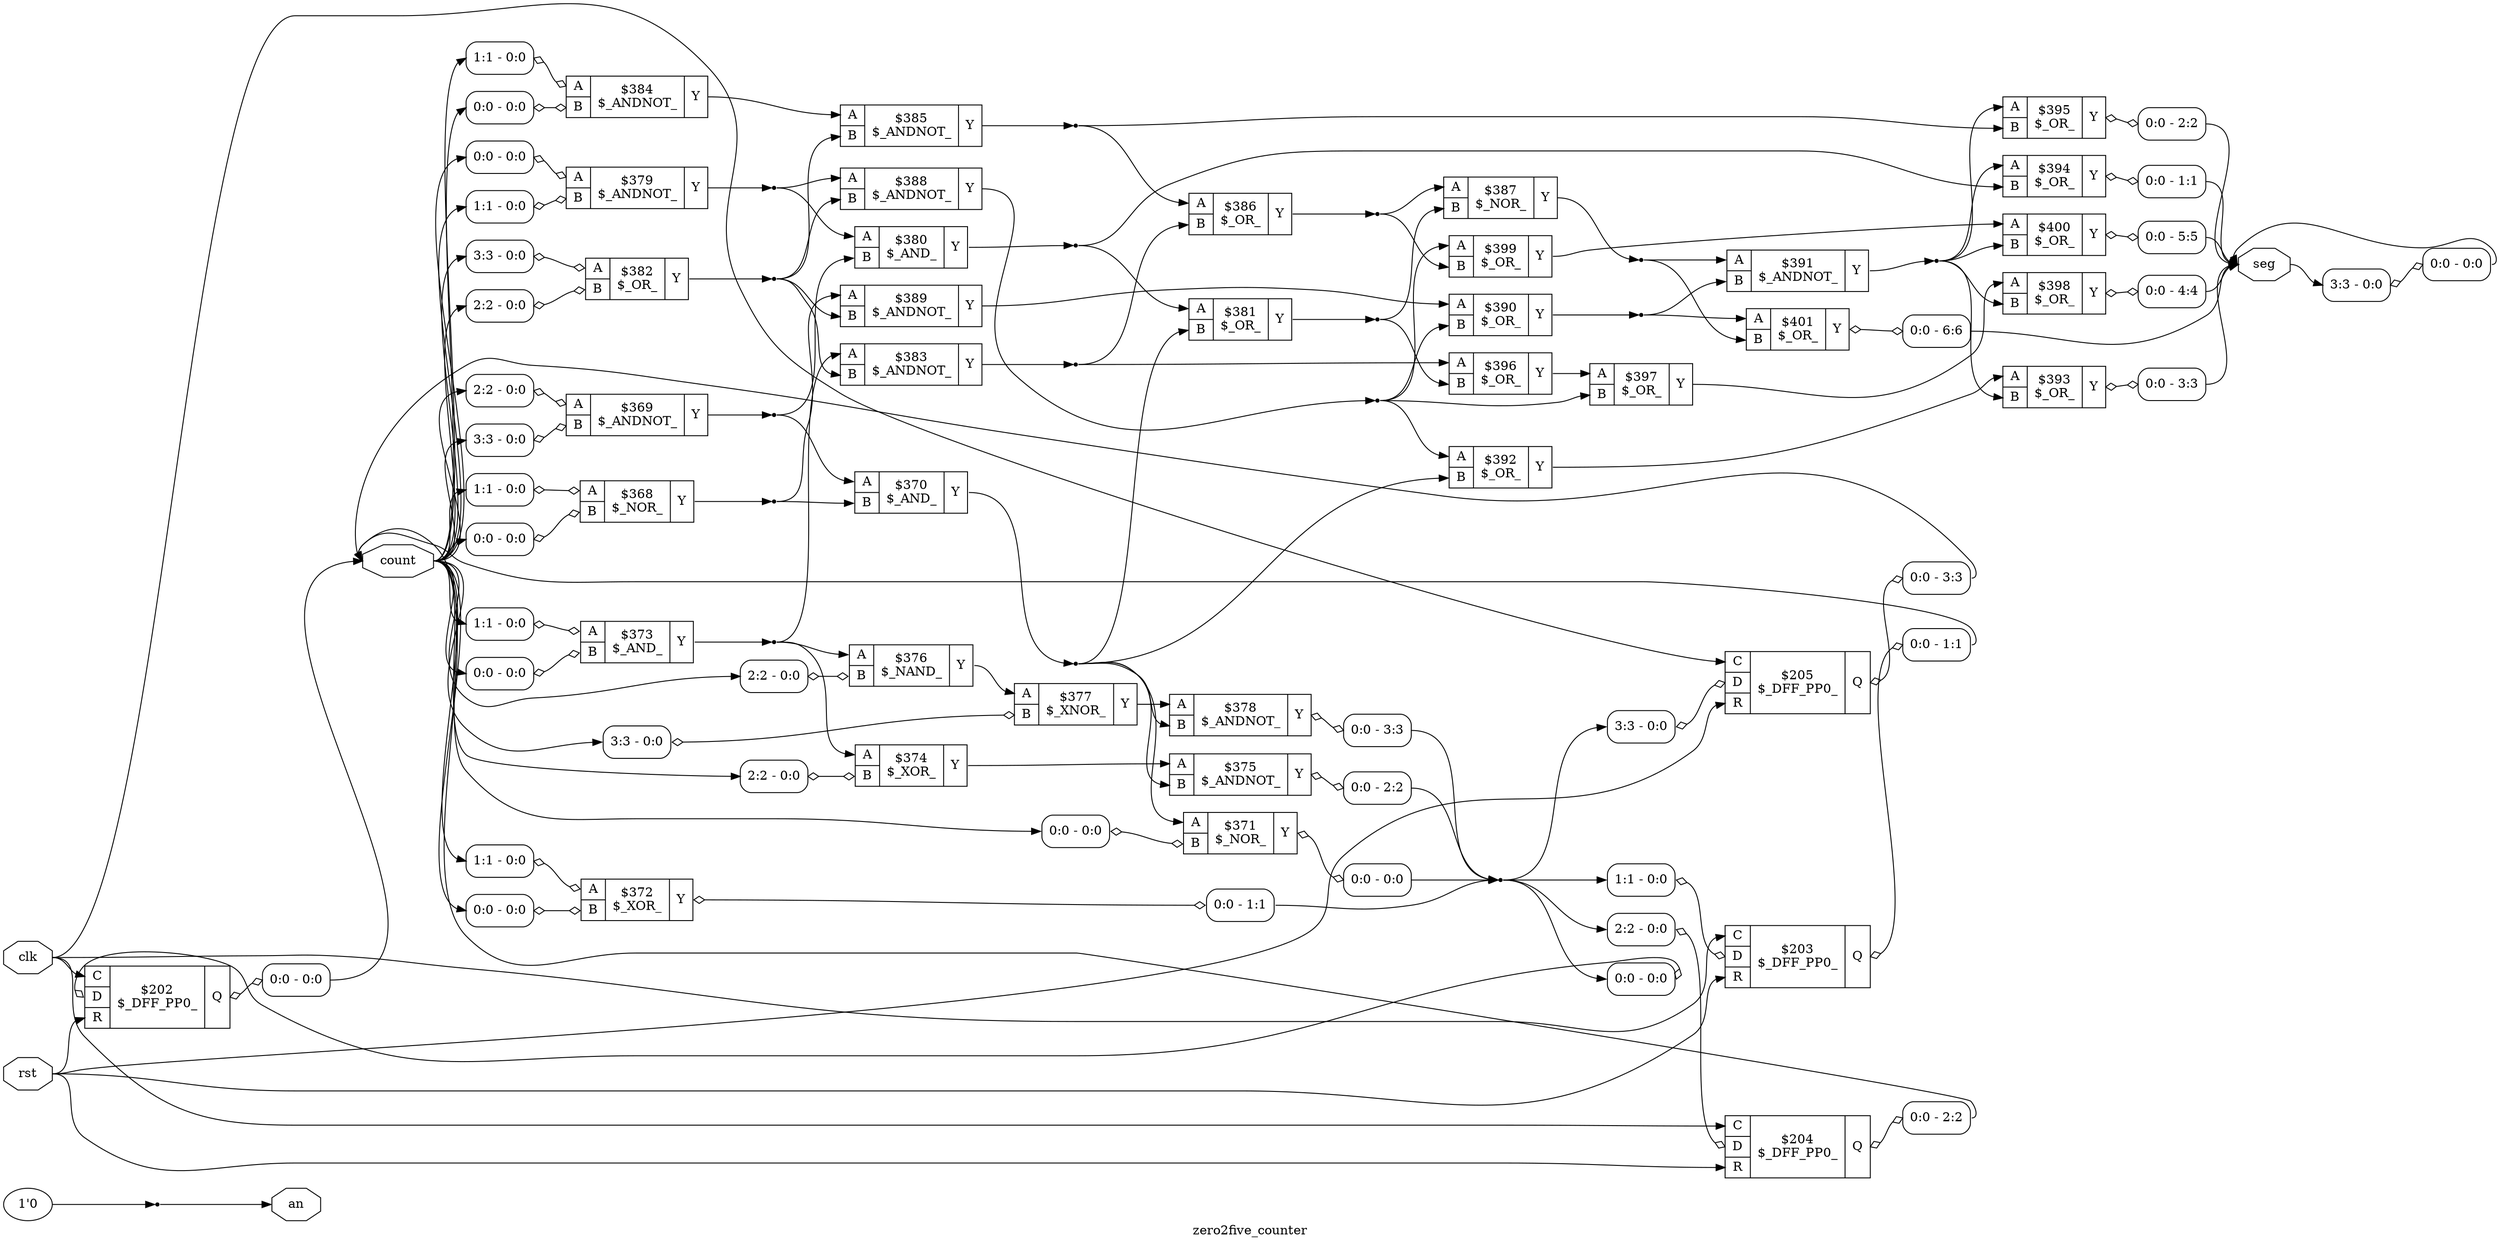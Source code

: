 digraph "zero2five_counter" {
label="zero2five_counter";
rankdir="LR";
remincross=true;
n26 [ shape=octagon, label="an", color="black", fontcolor="black" ];
n27 [ shape=octagon, label="clk", color="black", fontcolor="black" ];
n28 [ shape=octagon, label="count", color="black", fontcolor="black" ];
n29 [ shape=octagon, label="rst", color="black", fontcolor="black" ];
n30 [ shape=octagon, label="seg", color="black", fontcolor="black" ];
c34 [ shape=record, label="{{<p31> A|<p32> B}|$368\n$_NOR_|{<p33> Y}}",  ];
x0 [ shape=record, style=rounded, label="<s0> 1:1 - 0:0 ", color="black", fontcolor="black" ];
x0:e -> c34:p31:w [arrowhead=odiamond, arrowtail=odiamond, dir=both, color="black", fontcolor="black", label=""];
x1 [ shape=record, style=rounded, label="<s0> 0:0 - 0:0 ", color="black", fontcolor="black" ];
x1:e -> c34:p32:w [arrowhead=odiamond, arrowtail=odiamond, dir=both, color="black", fontcolor="black", label=""];
c35 [ shape=record, label="{{<p31> A|<p32> B}|$369\n$_ANDNOT_|{<p33> Y}}",  ];
x2 [ shape=record, style=rounded, label="<s0> 2:2 - 0:0 ", color="black", fontcolor="black" ];
x2:e -> c35:p31:w [arrowhead=odiamond, arrowtail=odiamond, dir=both, color="black", fontcolor="black", label=""];
x3 [ shape=record, style=rounded, label="<s0> 3:3 - 0:0 ", color="black", fontcolor="black" ];
x3:e -> c35:p32:w [arrowhead=odiamond, arrowtail=odiamond, dir=both, color="black", fontcolor="black", label=""];
c36 [ shape=record, label="{{<p31> A|<p32> B}|$370\n$_AND_|{<p33> Y}}",  ];
c37 [ shape=record, label="{{<p31> A|<p32> B}|$371\n$_NOR_|{<p33> Y}}",  ];
x4 [ shape=record, style=rounded, label="<s0> 0:0 - 0:0 ", color="black", fontcolor="black" ];
x4:e -> c37:p32:w [arrowhead=odiamond, arrowtail=odiamond, dir=both, color="black", fontcolor="black", label=""];
x5 [ shape=record, style=rounded, label="<s0> 0:0 - 0:0 ", color="black", fontcolor="black" ];
c37:p33:e -> x5:w [arrowhead=odiamond, arrowtail=odiamond, dir=both, color="black", fontcolor="black", label=""];
c38 [ shape=record, label="{{<p31> A|<p32> B}|$372\n$_XOR_|{<p33> Y}}",  ];
x6 [ shape=record, style=rounded, label="<s0> 1:1 - 0:0 ", color="black", fontcolor="black" ];
x6:e -> c38:p31:w [arrowhead=odiamond, arrowtail=odiamond, dir=both, color="black", fontcolor="black", label=""];
x7 [ shape=record, style=rounded, label="<s0> 0:0 - 0:0 ", color="black", fontcolor="black" ];
x7:e -> c38:p32:w [arrowhead=odiamond, arrowtail=odiamond, dir=both, color="black", fontcolor="black", label=""];
x8 [ shape=record, style=rounded, label="<s0> 0:0 - 1:1 ", color="black", fontcolor="black" ];
c38:p33:e -> x8:w [arrowhead=odiamond, arrowtail=odiamond, dir=both, color="black", fontcolor="black", label=""];
c39 [ shape=record, label="{{<p31> A|<p32> B}|$373\n$_AND_|{<p33> Y}}",  ];
x9 [ shape=record, style=rounded, label="<s0> 1:1 - 0:0 ", color="black", fontcolor="black" ];
x9:e -> c39:p31:w [arrowhead=odiamond, arrowtail=odiamond, dir=both, color="black", fontcolor="black", label=""];
x10 [ shape=record, style=rounded, label="<s0> 0:0 - 0:0 ", color="black", fontcolor="black" ];
x10:e -> c39:p32:w [arrowhead=odiamond, arrowtail=odiamond, dir=both, color="black", fontcolor="black", label=""];
c40 [ shape=record, label="{{<p31> A|<p32> B}|$374\n$_XOR_|{<p33> Y}}",  ];
x11 [ shape=record, style=rounded, label="<s0> 2:2 - 0:0 ", color="black", fontcolor="black" ];
x11:e -> c40:p32:w [arrowhead=odiamond, arrowtail=odiamond, dir=both, color="black", fontcolor="black", label=""];
c41 [ shape=record, label="{{<p31> A|<p32> B}|$375\n$_ANDNOT_|{<p33> Y}}",  ];
x12 [ shape=record, style=rounded, label="<s0> 0:0 - 2:2 ", color="black", fontcolor="black" ];
c41:p33:e -> x12:w [arrowhead=odiamond, arrowtail=odiamond, dir=both, color="black", fontcolor="black", label=""];
c42 [ shape=record, label="{{<p31> A|<p32> B}|$376\n$_NAND_|{<p33> Y}}",  ];
x13 [ shape=record, style=rounded, label="<s0> 2:2 - 0:0 ", color="black", fontcolor="black" ];
x13:e -> c42:p32:w [arrowhead=odiamond, arrowtail=odiamond, dir=both, color="black", fontcolor="black", label=""];
c43 [ shape=record, label="{{<p31> A|<p32> B}|$377\n$_XNOR_|{<p33> Y}}",  ];
x14 [ shape=record, style=rounded, label="<s0> 3:3 - 0:0 ", color="black", fontcolor="black" ];
x14:e -> c43:p32:w [arrowhead=odiamond, arrowtail=odiamond, dir=both, color="black", fontcolor="black", label=""];
c44 [ shape=record, label="{{<p31> A|<p32> B}|$378\n$_ANDNOT_|{<p33> Y}}",  ];
x15 [ shape=record, style=rounded, label="<s0> 0:0 - 3:3 ", color="black", fontcolor="black" ];
c44:p33:e -> x15:w [arrowhead=odiamond, arrowtail=odiamond, dir=both, color="black", fontcolor="black", label=""];
c45 [ shape=record, label="{{<p31> A|<p32> B}|$379\n$_ANDNOT_|{<p33> Y}}",  ];
x16 [ shape=record, style=rounded, label="<s0> 0:0 - 0:0 ", color="black", fontcolor="black" ];
x16:e -> c45:p31:w [arrowhead=odiamond, arrowtail=odiamond, dir=both, color="black", fontcolor="black", label=""];
x17 [ shape=record, style=rounded, label="<s0> 1:1 - 0:0 ", color="black", fontcolor="black" ];
x17:e -> c45:p32:w [arrowhead=odiamond, arrowtail=odiamond, dir=both, color="black", fontcolor="black", label=""];
c46 [ shape=record, label="{{<p31> A|<p32> B}|$380\n$_AND_|{<p33> Y}}",  ];
c47 [ shape=record, label="{{<p31> A|<p32> B}|$381\n$_OR_|{<p33> Y}}",  ];
c48 [ shape=record, label="{{<p31> A|<p32> B}|$382\n$_OR_|{<p33> Y}}",  ];
x18 [ shape=record, style=rounded, label="<s0> 3:3 - 0:0 ", color="black", fontcolor="black" ];
x18:e -> c48:p31:w [arrowhead=odiamond, arrowtail=odiamond, dir=both, color="black", fontcolor="black", label=""];
x19 [ shape=record, style=rounded, label="<s0> 2:2 - 0:0 ", color="black", fontcolor="black" ];
x19:e -> c48:p32:w [arrowhead=odiamond, arrowtail=odiamond, dir=both, color="black", fontcolor="black", label=""];
c49 [ shape=record, label="{{<p31> A|<p32> B}|$383\n$_ANDNOT_|{<p33> Y}}",  ];
c50 [ shape=record, label="{{<p31> A|<p32> B}|$384\n$_ANDNOT_|{<p33> Y}}",  ];
x20 [ shape=record, style=rounded, label="<s0> 1:1 - 0:0 ", color="black", fontcolor="black" ];
x20:e -> c50:p31:w [arrowhead=odiamond, arrowtail=odiamond, dir=both, color="black", fontcolor="black", label=""];
x21 [ shape=record, style=rounded, label="<s0> 0:0 - 0:0 ", color="black", fontcolor="black" ];
x21:e -> c50:p32:w [arrowhead=odiamond, arrowtail=odiamond, dir=both, color="black", fontcolor="black", label=""];
c51 [ shape=record, label="{{<p31> A|<p32> B}|$385\n$_ANDNOT_|{<p33> Y}}",  ];
c52 [ shape=record, label="{{<p31> A|<p32> B}|$386\n$_OR_|{<p33> Y}}",  ];
c53 [ shape=record, label="{{<p31> A|<p32> B}|$387\n$_NOR_|{<p33> Y}}",  ];
c54 [ shape=record, label="{{<p31> A|<p32> B}|$388\n$_ANDNOT_|{<p33> Y}}",  ];
c55 [ shape=record, label="{{<p31> A|<p32> B}|$389\n$_ANDNOT_|{<p33> Y}}",  ];
c56 [ shape=record, label="{{<p31> A|<p32> B}|$390\n$_OR_|{<p33> Y}}",  ];
c57 [ shape=record, label="{{<p31> A|<p32> B}|$391\n$_ANDNOT_|{<p33> Y}}",  ];
c58 [ shape=record, label="{{<p31> A|<p32> B}|$392\n$_OR_|{<p33> Y}}",  ];
c59 [ shape=record, label="{{<p31> A|<p32> B}|$393\n$_OR_|{<p33> Y}}",  ];
x22 [ shape=record, style=rounded, label="<s0> 0:0 - 3:3 ", color="black", fontcolor="black" ];
c59:p33:e -> x22:w [arrowhead=odiamond, arrowtail=odiamond, dir=both, color="black", fontcolor="black", label=""];
c60 [ shape=record, label="{{<p31> A|<p32> B}|$394\n$_OR_|{<p33> Y}}",  ];
x23 [ shape=record, style=rounded, label="<s0> 0:0 - 1:1 ", color="black", fontcolor="black" ];
c60:p33:e -> x23:w [arrowhead=odiamond, arrowtail=odiamond, dir=both, color="black", fontcolor="black", label=""];
c61 [ shape=record, label="{{<p31> A|<p32> B}|$395\n$_OR_|{<p33> Y}}",  ];
x24 [ shape=record, style=rounded, label="<s0> 0:0 - 2:2 ", color="black", fontcolor="black" ];
c61:p33:e -> x24:w [arrowhead=odiamond, arrowtail=odiamond, dir=both, color="black", fontcolor="black", label=""];
c62 [ shape=record, label="{{<p31> A|<p32> B}|$396\n$_OR_|{<p33> Y}}",  ];
c63 [ shape=record, label="{{<p31> A|<p32> B}|$397\n$_OR_|{<p33> Y}}",  ];
c64 [ shape=record, label="{{<p31> A|<p32> B}|$398\n$_OR_|{<p33> Y}}",  ];
x25 [ shape=record, style=rounded, label="<s0> 0:0 - 4:4 ", color="black", fontcolor="black" ];
c64:p33:e -> x25:w [arrowhead=odiamond, arrowtail=odiamond, dir=both, color="black", fontcolor="black", label=""];
c65 [ shape=record, label="{{<p31> A|<p32> B}|$399\n$_OR_|{<p33> Y}}",  ];
c66 [ shape=record, label="{{<p31> A|<p32> B}|$400\n$_OR_|{<p33> Y}}",  ];
x26 [ shape=record, style=rounded, label="<s0> 0:0 - 5:5 ", color="black", fontcolor="black" ];
c66:p33:e -> x26:w [arrowhead=odiamond, arrowtail=odiamond, dir=both, color="black", fontcolor="black", label=""];
c67 [ shape=record, label="{{<p31> A|<p32> B}|$401\n$_OR_|{<p33> Y}}",  ];
x27 [ shape=record, style=rounded, label="<s0> 0:0 - 6:6 ", color="black", fontcolor="black" ];
c67:p33:e -> x27:w [arrowhead=odiamond, arrowtail=odiamond, dir=both, color="black", fontcolor="black", label=""];
c72 [ shape=record, label="{{<p68> C|<p69> D|<p70> R}|$202\n$_DFF_PP0_|{<p71> Q}}",  ];
x28 [ shape=record, style=rounded, label="<s0> 0:0 - 0:0 ", color="black", fontcolor="black" ];
x28:e -> c72:p69:w [arrowhead=odiamond, arrowtail=odiamond, dir=both, color="black", fontcolor="black", label=""];
x29 [ shape=record, style=rounded, label="<s0> 0:0 - 0:0 ", color="black", fontcolor="black" ];
c72:p71:e -> x29:w [arrowhead=odiamond, arrowtail=odiamond, dir=both, color="black", fontcolor="black", label=""];
c73 [ shape=record, label="{{<p68> C|<p69> D|<p70> R}|$203\n$_DFF_PP0_|{<p71> Q}}",  ];
x30 [ shape=record, style=rounded, label="<s0> 1:1 - 0:0 ", color="black", fontcolor="black" ];
x30:e -> c73:p69:w [arrowhead=odiamond, arrowtail=odiamond, dir=both, color="black", fontcolor="black", label=""];
x31 [ shape=record, style=rounded, label="<s0> 0:0 - 1:1 ", color="black", fontcolor="black" ];
c73:p71:e -> x31:w [arrowhead=odiamond, arrowtail=odiamond, dir=both, color="black", fontcolor="black", label=""];
c74 [ shape=record, label="{{<p68> C|<p69> D|<p70> R}|$204\n$_DFF_PP0_|{<p71> Q}}",  ];
x32 [ shape=record, style=rounded, label="<s0> 2:2 - 0:0 ", color="black", fontcolor="black" ];
x32:e -> c74:p69:w [arrowhead=odiamond, arrowtail=odiamond, dir=both, color="black", fontcolor="black", label=""];
x33 [ shape=record, style=rounded, label="<s0> 0:0 - 2:2 ", color="black", fontcolor="black" ];
c74:p71:e -> x33:w [arrowhead=odiamond, arrowtail=odiamond, dir=both, color="black", fontcolor="black", label=""];
c75 [ shape=record, label="{{<p68> C|<p69> D|<p70> R}|$205\n$_DFF_PP0_|{<p71> Q}}",  ];
x34 [ shape=record, style=rounded, label="<s0> 3:3 - 0:0 ", color="black", fontcolor="black" ];
x34:e -> c75:p69:w [arrowhead=odiamond, arrowtail=odiamond, dir=both, color="black", fontcolor="black", label=""];
x35 [ shape=record, style=rounded, label="<s0> 0:0 - 3:3 ", color="black", fontcolor="black" ];
c75:p71:e -> x35:w [arrowhead=odiamond, arrowtail=odiamond, dir=both, color="black", fontcolor="black", label=""];
v36 [ label="1'0" ];
x37 [shape=point, ];
x38 [ shape=record, style=rounded, label="<s0> 3:3 - 0:0 ", color="black", fontcolor="black" ];
x39 [ shape=record, style=rounded, label="<s0> 0:0 - 0:0 ", color="black", fontcolor="black" ];
x38:e -> x39:w [arrowhead=odiamond, arrowtail=odiamond, dir=both, color="black", fontcolor="black", label=""];
n1 [ shape=point ];
x12:s0:e -> n1:w [color="black", fontcolor="black", label=""];
x15:s0:e -> n1:w [color="black", fontcolor="black", label=""];
x5:s0:e -> n1:w [color="black", fontcolor="black", label=""];
x8:s0:e -> n1:w [color="black", fontcolor="black", label=""];
n1:e -> x28:s0:w [color="black", fontcolor="black", label=""];
n1:e -> x30:s0:w [color="black", fontcolor="black", label=""];
n1:e -> x32:s0:w [color="black", fontcolor="black", label=""];
n1:e -> x34:s0:w [color="black", fontcolor="black", label=""];
n10 [ shape=point ];
c46:p33:e -> n10:w [color="black", fontcolor="black", label=""];
n10:e -> c47:p31:w [color="black", fontcolor="black", label=""];
n10:e -> c60:p32:w [color="black", fontcolor="black", label=""];
n11 [ shape=point ];
c47:p33:e -> n11:w [color="black", fontcolor="black", label=""];
n11:e -> c53:p32:w [color="black", fontcolor="black", label=""];
n11:e -> c62:p32:w [color="black", fontcolor="black", label=""];
n12 [ shape=point ];
c48:p33:e -> n12:w [color="black", fontcolor="black", label=""];
n12:e -> c49:p32:w [color="black", fontcolor="black", label=""];
n12:e -> c51:p32:w [color="black", fontcolor="black", label=""];
n12:e -> c54:p32:w [color="black", fontcolor="black", label=""];
n12:e -> c55:p32:w [color="black", fontcolor="black", label=""];
n13 [ shape=point ];
c49:p33:e -> n13:w [color="black", fontcolor="black", label=""];
n13:e -> c52:p32:w [color="black", fontcolor="black", label=""];
n13:e -> c62:p31:w [color="black", fontcolor="black", label=""];
c50:p33:e -> c51:p31:w [color="black", fontcolor="black", label=""];
n15 [ shape=point ];
c51:p33:e -> n15:w [color="black", fontcolor="black", label=""];
n15:e -> c52:p31:w [color="black", fontcolor="black", label=""];
n15:e -> c61:p32:w [color="black", fontcolor="black", label=""];
n16 [ shape=point ];
c52:p33:e -> n16:w [color="black", fontcolor="black", label=""];
n16:e -> c53:p31:w [color="black", fontcolor="black", label=""];
n16:e -> c65:p32:w [color="black", fontcolor="black", label=""];
n17 [ shape=point ];
c53:p33:e -> n17:w [color="black", fontcolor="black", label=""];
n17:e -> c57:p31:w [color="black", fontcolor="black", label=""];
n17:e -> c67:p32:w [color="black", fontcolor="black", label=""];
n18 [ shape=point ];
c54:p33:e -> n18:w [color="black", fontcolor="black", label=""];
n18:e -> c56:p32:w [color="black", fontcolor="black", label=""];
n18:e -> c58:p31:w [color="black", fontcolor="black", label=""];
n18:e -> c63:p32:w [color="black", fontcolor="black", label=""];
n18:e -> c65:p31:w [color="black", fontcolor="black", label=""];
c55:p33:e -> c56:p31:w [color="black", fontcolor="black", label=""];
n2 [ shape=point ];
c34:p33:e -> n2:w [color="black", fontcolor="black", label=""];
n2:e -> c36:p32:w [color="black", fontcolor="black", label=""];
n2:e -> c55:p31:w [color="black", fontcolor="black", label=""];
n20 [ shape=point ];
c56:p33:e -> n20:w [color="black", fontcolor="black", label=""];
n20:e -> c57:p32:w [color="black", fontcolor="black", label=""];
n20:e -> c67:p31:w [color="black", fontcolor="black", label=""];
n21 [ shape=point ];
c57:p33:e -> n21:w [color="black", fontcolor="black", label=""];
n21:e -> c59:p32:w [color="black", fontcolor="black", label=""];
n21:e -> c60:p31:w [color="black", fontcolor="black", label=""];
n21:e -> c61:p31:w [color="black", fontcolor="black", label=""];
n21:e -> c64:p32:w [color="black", fontcolor="black", label=""];
n21:e -> c66:p32:w [color="black", fontcolor="black", label=""];
c58:p33:e -> c59:p31:w [color="black", fontcolor="black", label=""];
c62:p33:e -> c63:p31:w [color="black", fontcolor="black", label=""];
c63:p33:e -> c64:p31:w [color="black", fontcolor="black", label=""];
c65:p33:e -> c66:p31:w [color="black", fontcolor="black", label=""];
x37:e -> n26:w [color="black", fontcolor="black", label=""];
n27:e -> c72:p68:w [color="black", fontcolor="black", label=""];
n27:e -> c73:p68:w [color="black", fontcolor="black", label=""];
n27:e -> c74:p68:w [color="black", fontcolor="black", label=""];
n27:e -> c75:p68:w [color="black", fontcolor="black", label=""];
x29:s0:e -> n28:w [color="black", fontcolor="black", label=""];
x31:s0:e -> n28:w [color="black", fontcolor="black", label=""];
x33:s0:e -> n28:w [color="black", fontcolor="black", label=""];
x35:s0:e -> n28:w [color="black", fontcolor="black", label=""];
n28:e -> x0:s0:w [color="black", fontcolor="black", label=""];
n28:e -> x10:s0:w [color="black", fontcolor="black", label=""];
n28:e -> x11:s0:w [color="black", fontcolor="black", label=""];
n28:e -> x13:s0:w [color="black", fontcolor="black", label=""];
n28:e -> x14:s0:w [color="black", fontcolor="black", label=""];
n28:e -> x16:s0:w [color="black", fontcolor="black", label=""];
n28:e -> x17:s0:w [color="black", fontcolor="black", label=""];
n28:e -> x18:s0:w [color="black", fontcolor="black", label=""];
n28:e -> x19:s0:w [color="black", fontcolor="black", label=""];
n28:e -> x1:s0:w [color="black", fontcolor="black", label=""];
n28:e -> x20:s0:w [color="black", fontcolor="black", label=""];
n28:e -> x21:s0:w [color="black", fontcolor="black", label=""];
n28:e -> x2:s0:w [color="black", fontcolor="black", label=""];
n28:e -> x3:s0:w [color="black", fontcolor="black", label=""];
n28:e -> x4:s0:w [color="black", fontcolor="black", label=""];
n28:e -> x6:s0:w [color="black", fontcolor="black", label=""];
n28:e -> x7:s0:w [color="black", fontcolor="black", label=""];
n28:e -> x9:s0:w [color="black", fontcolor="black", label=""];
n29:e -> c72:p70:w [color="black", fontcolor="black", label=""];
n29:e -> c73:p70:w [color="black", fontcolor="black", label=""];
n29:e -> c74:p70:w [color="black", fontcolor="black", label=""];
n29:e -> c75:p70:w [color="black", fontcolor="black", label=""];
n3 [ shape=point ];
c35:p33:e -> n3:w [color="black", fontcolor="black", label=""];
n3:e -> c36:p31:w [color="black", fontcolor="black", label=""];
n3:e -> c46:p32:w [color="black", fontcolor="black", label=""];
x22:s0:e -> n30:w [color="black", fontcolor="black", label=""];
x23:s0:e -> n30:w [color="black", fontcolor="black", label=""];
x24:s0:e -> n30:w [color="black", fontcolor="black", label=""];
x25:s0:e -> n30:w [color="black", fontcolor="black", label=""];
x26:s0:e -> n30:w [color="black", fontcolor="black", label=""];
x27:s0:e -> n30:w [color="black", fontcolor="black", label=""];
x39:s0:e -> n30:w [color="black", fontcolor="black", label=""];
n30:e -> x38:s0:w [color="black", fontcolor="black", label=""];
n4 [ shape=point ];
c36:p33:e -> n4:w [color="black", fontcolor="black", label=""];
n4:e -> c37:p31:w [color="black", fontcolor="black", label=""];
n4:e -> c41:p32:w [color="black", fontcolor="black", label=""];
n4:e -> c44:p32:w [color="black", fontcolor="black", label=""];
n4:e -> c47:p32:w [color="black", fontcolor="black", label=""];
n4:e -> c58:p32:w [color="black", fontcolor="black", label=""];
n5 [ shape=point ];
c39:p33:e -> n5:w [color="black", fontcolor="black", label=""];
n5:e -> c40:p31:w [color="black", fontcolor="black", label=""];
n5:e -> c42:p31:w [color="black", fontcolor="black", label=""];
n5:e -> c49:p31:w [color="black", fontcolor="black", label=""];
c40:p33:e -> c41:p31:w [color="black", fontcolor="black", label=""];
c42:p33:e -> c43:p31:w [color="black", fontcolor="black", label=""];
c43:p33:e -> c44:p31:w [color="black", fontcolor="black", label=""];
n9 [ shape=point ];
c45:p33:e -> n9:w [color="black", fontcolor="black", label=""];
n9:e -> c46:p31:w [color="black", fontcolor="black", label=""];
n9:e -> c54:p31:w [color="black", fontcolor="black", label=""];
v36:e -> x37:w [color="black", fontcolor="black", label=""];
}
